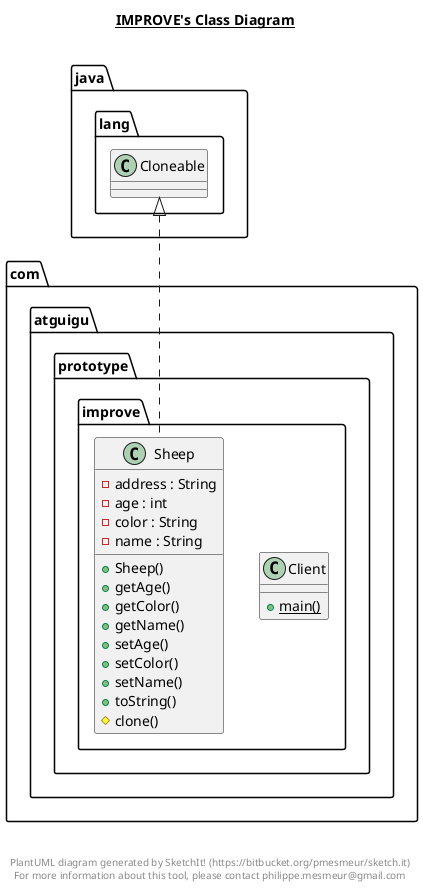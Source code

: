 @startuml

title __IMPROVE's Class Diagram__\n

  namespace com.atguigu.prototype {
    namespace improve {
      class com.atguigu.prototype.improve.Client {
          {static} + main()
      }
    }
  }
  

  namespace com.atguigu.prototype {
    namespace improve {
      class com.atguigu.prototype.improve.Sheep {
          - address : String
          - age : int
          - color : String
          - name : String
          + Sheep()
          + getAge()
          + getColor()
          + getName()
          + setAge()
          + setColor()
          + setName()
          + toString()
          # clone()
      }
    }
  }
  

  com.atguigu.prototype.improve.Sheep .up.|> java.lang.Cloneable


right footer


PlantUML diagram generated by SketchIt! (https://bitbucket.org/pmesmeur/sketch.it)
For more information about this tool, please contact philippe.mesmeur@gmail.com
endfooter

@enduml
